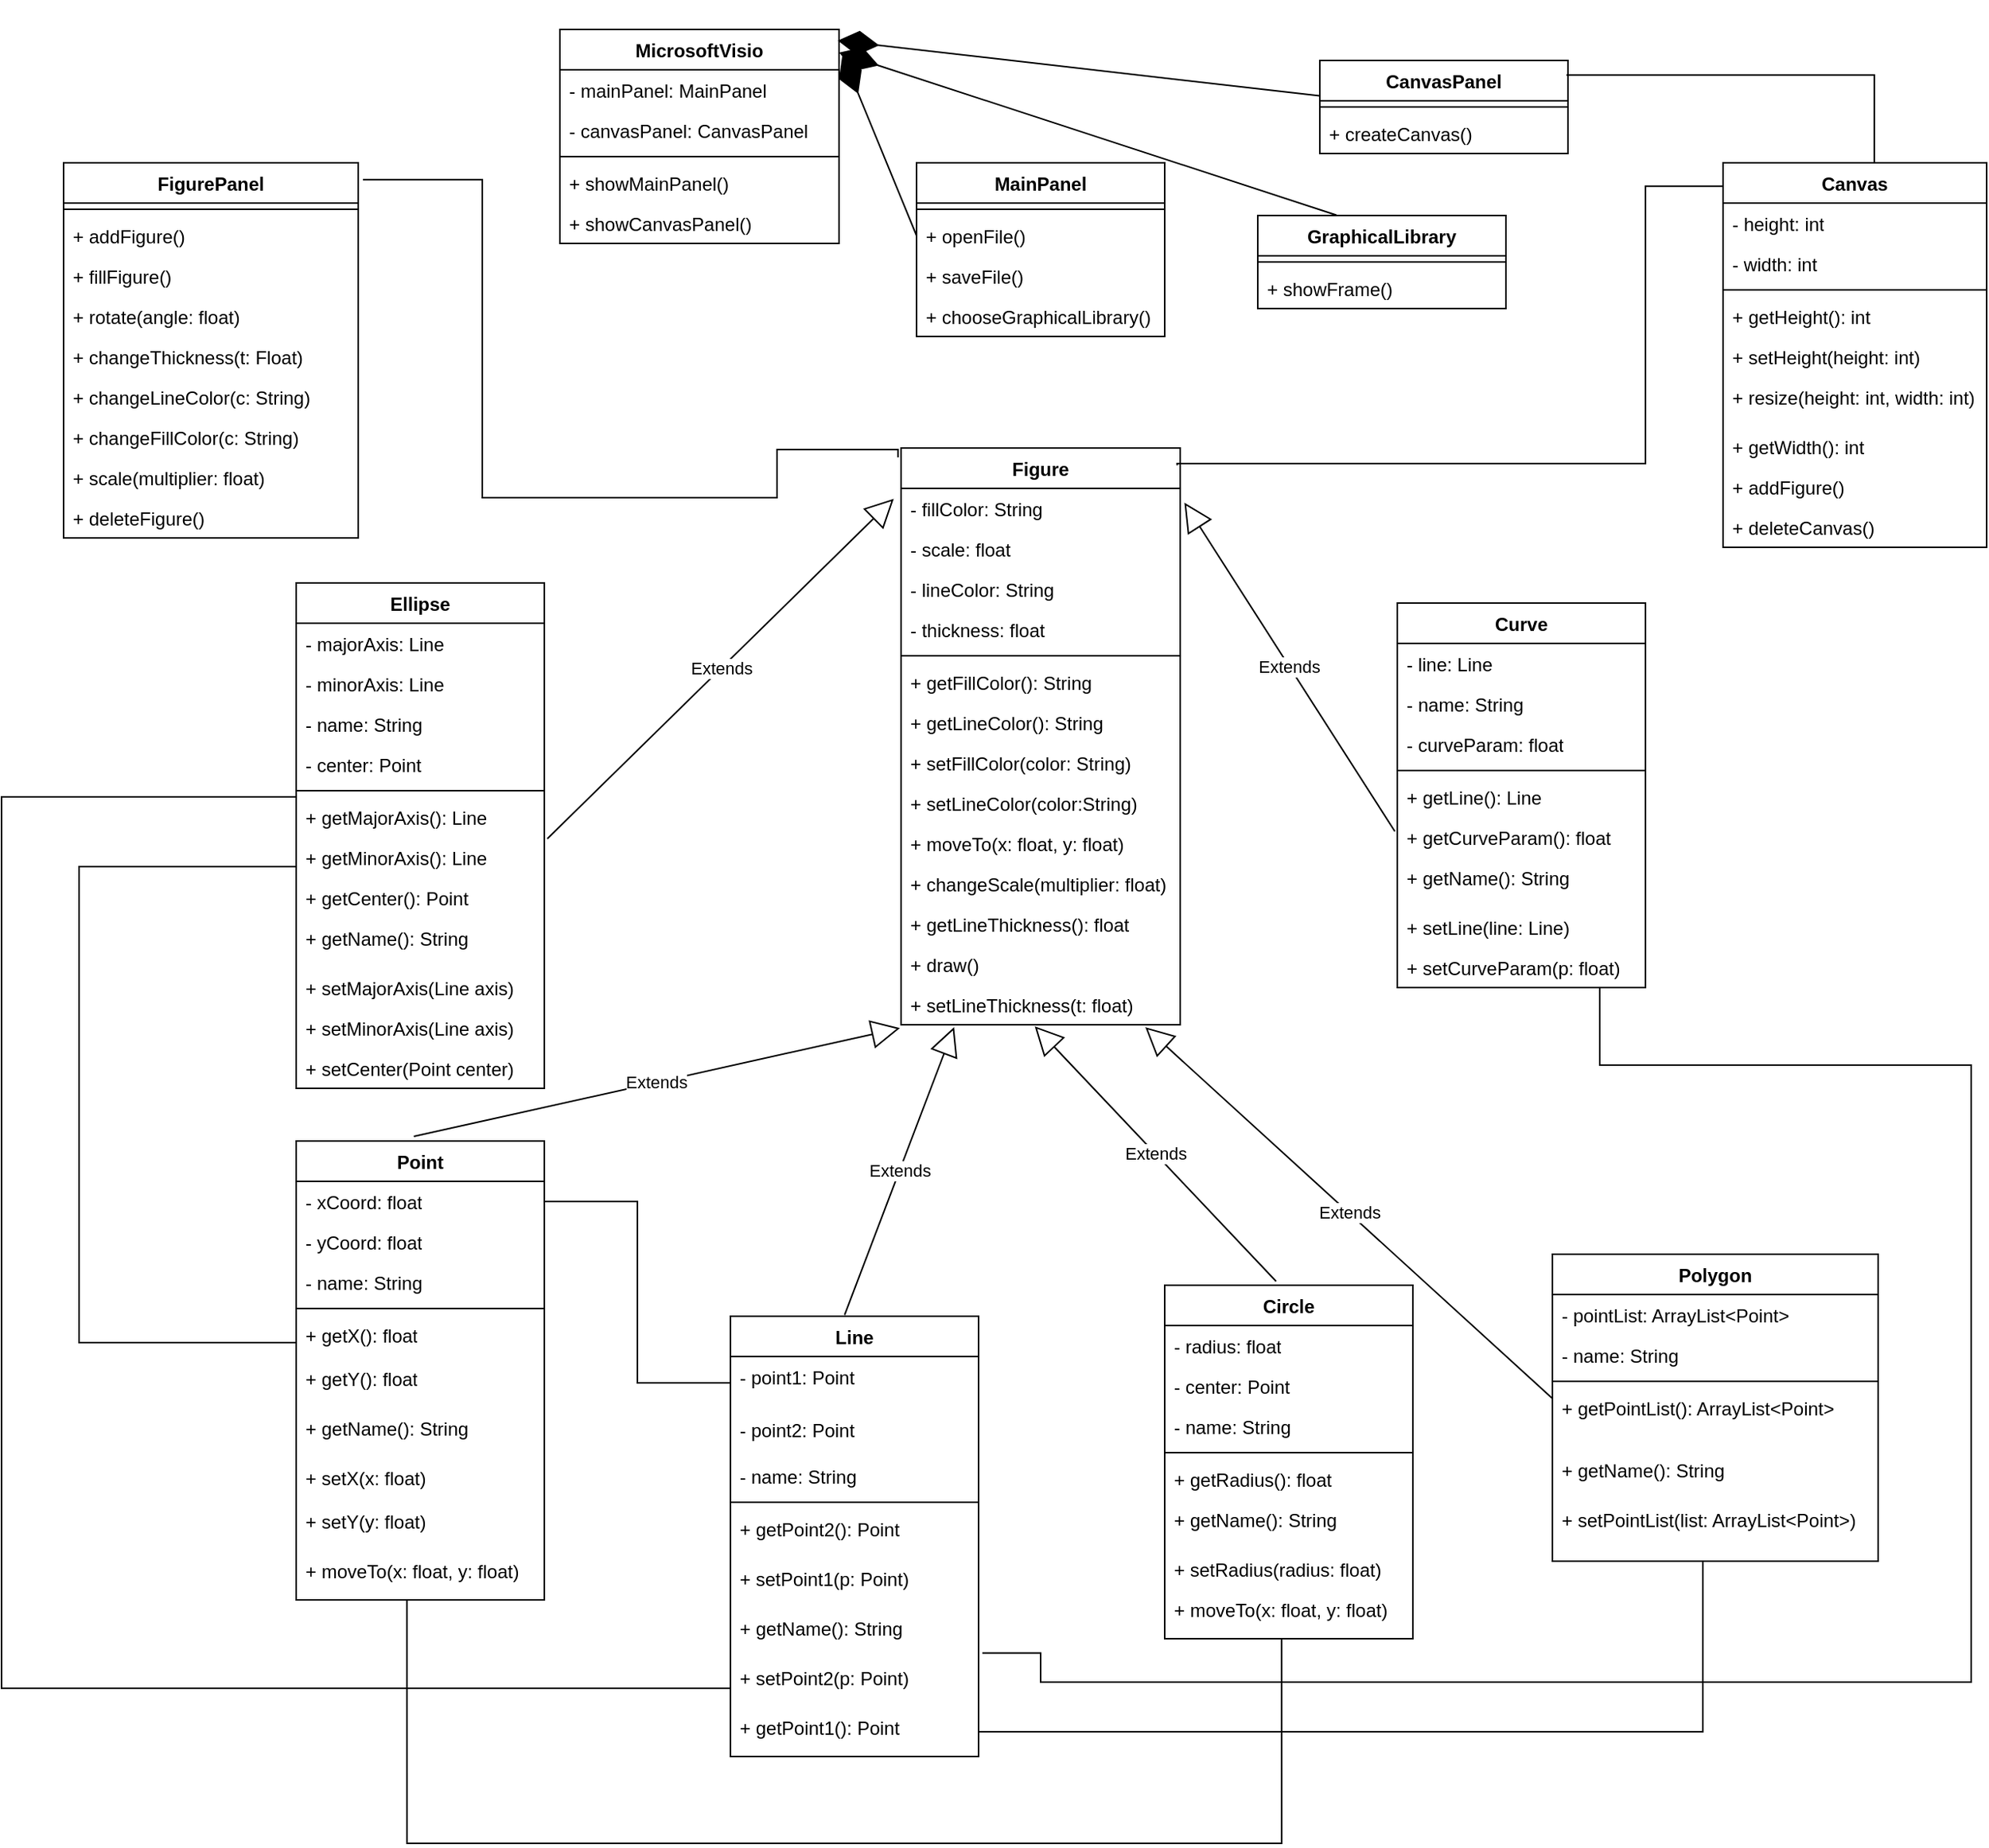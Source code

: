 <mxfile version="22.0.3" type="device" pages="2">
  <diagram name="Page-1" id="c4acf3e9-155e-7222-9cf6-157b1a14988f">
    <mxGraphModel dx="2924" dy="1150" grid="1" gridSize="10" guides="1" tooltips="1" connect="1" arrows="1" fold="1" page="1" pageScale="1" pageWidth="850" pageHeight="1100" background="none" math="0" shadow="0">
      <root>
        <mxCell id="0" />
        <mxCell id="1" parent="0" />
        <mxCell id="XdSqE0bAkCF3D4qWy9dw-14" value="Line" style="swimlane;fontStyle=1;align=center;verticalAlign=top;childLayout=stackLayout;horizontal=1;startSize=26;horizontalStack=0;resizeParent=1;resizeParentMax=0;resizeLast=0;collapsible=1;marginBottom=0;whiteSpace=wrap;html=1;" parent="1" vertex="1">
          <mxGeometry x="290" y="860" width="160" height="284" as="geometry" />
        </mxCell>
        <mxCell id="XdSqE0bAkCF3D4qWy9dw-15" value="- point1: Point" style="text;strokeColor=none;fillColor=none;align=left;verticalAlign=top;spacingLeft=4;spacingRight=4;overflow=hidden;rotatable=0;points=[[0,0.5],[1,0.5]];portConstraint=eastwest;whiteSpace=wrap;html=1;" parent="XdSqE0bAkCF3D4qWy9dw-14" vertex="1">
          <mxGeometry y="26" width="160" height="34" as="geometry" />
        </mxCell>
        <mxCell id="XdSqE0bAkCF3D4qWy9dw-18" value="- point2: Point" style="text;strokeColor=none;fillColor=none;align=left;verticalAlign=top;spacingLeft=4;spacingRight=4;overflow=hidden;rotatable=0;points=[[0,0.5],[1,0.5]];portConstraint=eastwest;whiteSpace=wrap;html=1;" parent="XdSqE0bAkCF3D4qWy9dw-14" vertex="1">
          <mxGeometry y="60" width="160" height="30" as="geometry" />
        </mxCell>
        <mxCell id="6En2u3ai_NsPN_CdwPlV-147" value="- name: String" style="text;strokeColor=none;fillColor=none;align=left;verticalAlign=top;spacingLeft=4;spacingRight=4;overflow=hidden;rotatable=0;points=[[0,0.5],[1,0.5]];portConstraint=eastwest;whiteSpace=wrap;html=1;" parent="XdSqE0bAkCF3D4qWy9dw-14" vertex="1">
          <mxGeometry y="90" width="160" height="26" as="geometry" />
        </mxCell>
        <mxCell id="XdSqE0bAkCF3D4qWy9dw-16" value="" style="line;strokeWidth=1;fillColor=none;align=left;verticalAlign=middle;spacingTop=-1;spacingLeft=3;spacingRight=3;rotatable=0;labelPosition=right;points=[];portConstraint=eastwest;strokeColor=inherit;" parent="XdSqE0bAkCF3D4qWy9dw-14" vertex="1">
          <mxGeometry y="116" width="160" height="8" as="geometry" />
        </mxCell>
        <mxCell id="XdSqE0bAkCF3D4qWy9dw-20" value="+ getPoint2(): Point" style="text;strokeColor=none;fillColor=none;align=left;verticalAlign=top;spacingLeft=4;spacingRight=4;overflow=hidden;rotatable=0;points=[[0,0.5],[1,0.5]];portConstraint=eastwest;whiteSpace=wrap;html=1;" parent="XdSqE0bAkCF3D4qWy9dw-14" vertex="1">
          <mxGeometry y="124" width="160" height="32" as="geometry" />
        </mxCell>
        <mxCell id="XdSqE0bAkCF3D4qWy9dw-21" value="+ setPoint1(p: Point)" style="text;strokeColor=none;fillColor=none;align=left;verticalAlign=top;spacingLeft=4;spacingRight=4;overflow=hidden;rotatable=0;points=[[0,0.5],[1,0.5]];portConstraint=eastwest;whiteSpace=wrap;html=1;" parent="XdSqE0bAkCF3D4qWy9dw-14" vertex="1">
          <mxGeometry y="156" width="160" height="32" as="geometry" />
        </mxCell>
        <mxCell id="6En2u3ai_NsPN_CdwPlV-152" value="+ getName(): String" style="text;html=1;strokeColor=none;fillColor=none;align=left;verticalAlign=top;spacingLeft=4;spacingRight=4;whiteSpace=wrap;overflow=hidden;rotatable=0;points=[[0,0.5],[1,0.5]];portConstraint=eastwest;" parent="XdSqE0bAkCF3D4qWy9dw-14" vertex="1">
          <mxGeometry y="188" width="160" height="32" as="geometry" />
        </mxCell>
        <mxCell id="6En2u3ai_NsPN_CdwPlV-52" value="+ setPoint2(p: Point)" style="text;strokeColor=none;fillColor=none;align=left;verticalAlign=top;spacingLeft=4;spacingRight=4;overflow=hidden;rotatable=0;points=[[0,0.5],[1,0.5]];portConstraint=eastwest;whiteSpace=wrap;html=1;" parent="XdSqE0bAkCF3D4qWy9dw-14" vertex="1">
          <mxGeometry y="220" width="160" height="32" as="geometry" />
        </mxCell>
        <mxCell id="XdSqE0bAkCF3D4qWy9dw-19" value="+ getPoint1(): Point" style="text;strokeColor=none;fillColor=none;align=left;verticalAlign=top;spacingLeft=4;spacingRight=4;overflow=hidden;rotatable=0;points=[[0,0.5],[1,0.5]];portConstraint=eastwest;whiteSpace=wrap;html=1;" parent="XdSqE0bAkCF3D4qWy9dw-14" vertex="1">
          <mxGeometry y="252" width="160" height="32" as="geometry" />
        </mxCell>
        <mxCell id="XdSqE0bAkCF3D4qWy9dw-26" value="Point" style="swimlane;fontStyle=1;align=center;verticalAlign=top;childLayout=stackLayout;horizontal=1;startSize=26;horizontalStack=0;resizeParent=1;resizeParentMax=0;resizeLast=0;collapsible=1;marginBottom=0;whiteSpace=wrap;html=1;" parent="1" vertex="1">
          <mxGeometry x="10" y="747" width="160" height="296" as="geometry" />
        </mxCell>
        <mxCell id="XdSqE0bAkCF3D4qWy9dw-27" value="- xCoord: float" style="text;strokeColor=none;fillColor=none;align=left;verticalAlign=top;spacingLeft=4;spacingRight=4;overflow=hidden;rotatable=0;points=[[0,0.5],[1,0.5]];portConstraint=eastwest;whiteSpace=wrap;html=1;" parent="XdSqE0bAkCF3D4qWy9dw-26" vertex="1">
          <mxGeometry y="26" width="160" height="26" as="geometry" />
        </mxCell>
        <mxCell id="XdSqE0bAkCF3D4qWy9dw-30" value="- yCoord: float" style="text;strokeColor=none;fillColor=none;align=left;verticalAlign=top;spacingLeft=4;spacingRight=4;overflow=hidden;rotatable=0;points=[[0,0.5],[1,0.5]];portConstraint=eastwest;whiteSpace=wrap;html=1;" parent="XdSqE0bAkCF3D4qWy9dw-26" vertex="1">
          <mxGeometry y="52" width="160" height="26" as="geometry" />
        </mxCell>
        <mxCell id="6En2u3ai_NsPN_CdwPlV-145" value="- name: String" style="text;strokeColor=none;fillColor=none;align=left;verticalAlign=top;spacingLeft=4;spacingRight=4;overflow=hidden;rotatable=0;points=[[0,0.5],[1,0.5]];portConstraint=eastwest;whiteSpace=wrap;html=1;" parent="XdSqE0bAkCF3D4qWy9dw-26" vertex="1">
          <mxGeometry y="78" width="160" height="26" as="geometry" />
        </mxCell>
        <mxCell id="XdSqE0bAkCF3D4qWy9dw-28" value="" style="line;strokeWidth=1;fillColor=none;align=left;verticalAlign=middle;spacingTop=-1;spacingLeft=3;spacingRight=3;rotatable=0;labelPosition=right;points=[];portConstraint=eastwest;strokeColor=inherit;" parent="XdSqE0bAkCF3D4qWy9dw-26" vertex="1">
          <mxGeometry y="104" width="160" height="8" as="geometry" />
        </mxCell>
        <mxCell id="XdSqE0bAkCF3D4qWy9dw-11" value="+ getX(): float" style="text;html=1;strokeColor=none;fillColor=none;align=left;verticalAlign=top;spacingLeft=4;spacingRight=4;whiteSpace=wrap;overflow=hidden;rotatable=0;points=[[0,0.5],[1,0.5]];portConstraint=eastwest;" parent="XdSqE0bAkCF3D4qWy9dw-26" vertex="1">
          <mxGeometry y="112" width="160" height="28" as="geometry" />
        </mxCell>
        <mxCell id="XdSqE0bAkCF3D4qWy9dw-12" value="+ getY(): float" style="text;html=1;strokeColor=none;fillColor=none;align=left;verticalAlign=top;spacingLeft=4;spacingRight=4;whiteSpace=wrap;overflow=hidden;rotatable=0;points=[[0,0.5],[1,0.5]];portConstraint=eastwest;" parent="XdSqE0bAkCF3D4qWy9dw-26" vertex="1">
          <mxGeometry y="140" width="160" height="32" as="geometry" />
        </mxCell>
        <mxCell id="6En2u3ai_NsPN_CdwPlV-150" value="+ getName(): String" style="text;html=1;strokeColor=none;fillColor=none;align=left;verticalAlign=top;spacingLeft=4;spacingRight=4;whiteSpace=wrap;overflow=hidden;rotatable=0;points=[[0,0.5],[1,0.5]];portConstraint=eastwest;" parent="XdSqE0bAkCF3D4qWy9dw-26" vertex="1">
          <mxGeometry y="172" width="160" height="32" as="geometry" />
        </mxCell>
        <mxCell id="XdSqE0bAkCF3D4qWy9dw-31" value="+ setX(x: float)" style="text;html=1;strokeColor=none;fillColor=none;align=left;verticalAlign=top;spacingLeft=4;spacingRight=4;whiteSpace=wrap;overflow=hidden;rotatable=0;points=[[0,0.5],[1,0.5]];portConstraint=eastwest;" parent="XdSqE0bAkCF3D4qWy9dw-26" vertex="1">
          <mxGeometry y="204" width="160" height="28" as="geometry" />
        </mxCell>
        <mxCell id="XdSqE0bAkCF3D4qWy9dw-32" value="+ setY(y: float)" style="text;html=1;strokeColor=none;fillColor=none;align=left;verticalAlign=top;spacingLeft=4;spacingRight=4;whiteSpace=wrap;overflow=hidden;rotatable=0;points=[[0,0.5],[1,0.5]];portConstraint=eastwest;" parent="XdSqE0bAkCF3D4qWy9dw-26" vertex="1">
          <mxGeometry y="232" width="160" height="32" as="geometry" />
        </mxCell>
        <mxCell id="6En2u3ai_NsPN_CdwPlV-62" value="+ moveTo(x: float, y: float)" style="text;html=1;strokeColor=none;fillColor=none;align=left;verticalAlign=top;spacingLeft=4;spacingRight=4;whiteSpace=wrap;overflow=hidden;rotatable=0;points=[[0,0.5],[1,0.5]];portConstraint=eastwest;" parent="XdSqE0bAkCF3D4qWy9dw-26" vertex="1">
          <mxGeometry y="264" width="160" height="32" as="geometry" />
        </mxCell>
        <mxCell id="XdSqE0bAkCF3D4qWy9dw-35" value="Figure" style="swimlane;fontStyle=1;align=center;verticalAlign=top;childLayout=stackLayout;horizontal=1;startSize=26;horizontalStack=0;resizeParent=1;resizeParentMax=0;resizeLast=0;collapsible=1;marginBottom=0;whiteSpace=wrap;html=1;" parent="1" vertex="1">
          <mxGeometry x="400" y="300" width="180" height="372" as="geometry" />
        </mxCell>
        <mxCell id="XdSqE0bAkCF3D4qWy9dw-36" value="- fillColor: String" style="text;strokeColor=none;fillColor=none;align=left;verticalAlign=top;spacingLeft=4;spacingRight=4;overflow=hidden;rotatable=0;points=[[0,0.5],[1,0.5]];portConstraint=eastwest;whiteSpace=wrap;html=1;" parent="XdSqE0bAkCF3D4qWy9dw-35" vertex="1">
          <mxGeometry y="26" width="180" height="26" as="geometry" />
        </mxCell>
        <mxCell id="6En2u3ai_NsPN_CdwPlV-164" value="- scale: float" style="text;strokeColor=none;fillColor=none;align=left;verticalAlign=top;spacingLeft=4;spacingRight=4;overflow=hidden;rotatable=0;points=[[0,0.5],[1,0.5]];portConstraint=eastwest;whiteSpace=wrap;html=1;" parent="XdSqE0bAkCF3D4qWy9dw-35" vertex="1">
          <mxGeometry y="52" width="180" height="26" as="geometry" />
        </mxCell>
        <mxCell id="6En2u3ai_NsPN_CdwPlV-69" value="- lineColor: String" style="text;strokeColor=none;fillColor=none;align=left;verticalAlign=top;spacingLeft=4;spacingRight=4;overflow=hidden;rotatable=0;points=[[0,0.5],[1,0.5]];portConstraint=eastwest;whiteSpace=wrap;html=1;" parent="XdSqE0bAkCF3D4qWy9dw-35" vertex="1">
          <mxGeometry y="78" width="180" height="26" as="geometry" />
        </mxCell>
        <mxCell id="6En2u3ai_NsPN_CdwPlV-67" value="- thickness: float" style="text;strokeColor=none;fillColor=none;align=left;verticalAlign=top;spacingLeft=4;spacingRight=4;overflow=hidden;rotatable=0;points=[[0,0.5],[1,0.5]];portConstraint=eastwest;whiteSpace=wrap;html=1;" parent="XdSqE0bAkCF3D4qWy9dw-35" vertex="1">
          <mxGeometry y="104" width="180" height="26" as="geometry" />
        </mxCell>
        <mxCell id="XdSqE0bAkCF3D4qWy9dw-37" value="" style="line;strokeWidth=1;fillColor=none;align=left;verticalAlign=middle;spacingTop=-1;spacingLeft=3;spacingRight=3;rotatable=0;labelPosition=right;points=[];portConstraint=eastwest;strokeColor=inherit;" parent="XdSqE0bAkCF3D4qWy9dw-35" vertex="1">
          <mxGeometry y="130" width="180" height="8" as="geometry" />
        </mxCell>
        <mxCell id="6En2u3ai_NsPN_CdwPlV-55" value="+ getFillColor(): String" style="text;strokeColor=none;fillColor=none;align=left;verticalAlign=top;spacingLeft=4;spacingRight=4;overflow=hidden;rotatable=0;points=[[0,0.5],[1,0.5]];portConstraint=eastwest;whiteSpace=wrap;html=1;" parent="XdSqE0bAkCF3D4qWy9dw-35" vertex="1">
          <mxGeometry y="138" width="180" height="26" as="geometry" />
        </mxCell>
        <mxCell id="6En2u3ai_NsPN_CdwPlV-70" value="+ getLineColor(): String" style="text;strokeColor=none;fillColor=none;align=left;verticalAlign=top;spacingLeft=4;spacingRight=4;overflow=hidden;rotatable=0;points=[[0,0.5],[1,0.5]];portConstraint=eastwest;whiteSpace=wrap;html=1;" parent="XdSqE0bAkCF3D4qWy9dw-35" vertex="1">
          <mxGeometry y="164" width="180" height="26" as="geometry" />
        </mxCell>
        <mxCell id="6En2u3ai_NsPN_CdwPlV-56" value="+ setFillColor(color: String)" style="text;strokeColor=none;fillColor=none;align=left;verticalAlign=top;spacingLeft=4;spacingRight=4;overflow=hidden;rotatable=0;points=[[0,0.5],[1,0.5]];portConstraint=eastwest;whiteSpace=wrap;html=1;" parent="XdSqE0bAkCF3D4qWy9dw-35" vertex="1">
          <mxGeometry y="190" width="180" height="26" as="geometry" />
        </mxCell>
        <mxCell id="6En2u3ai_NsPN_CdwPlV-71" value="+ setLineColor(color:String)" style="text;strokeColor=none;fillColor=none;align=left;verticalAlign=top;spacingLeft=4;spacingRight=4;overflow=hidden;rotatable=0;points=[[0,0.5],[1,0.5]];portConstraint=eastwest;whiteSpace=wrap;html=1;" parent="XdSqE0bAkCF3D4qWy9dw-35" vertex="1">
          <mxGeometry y="216" width="180" height="26" as="geometry" />
        </mxCell>
        <mxCell id="6En2u3ai_NsPN_CdwPlV-51" value="+ moveTo(x: float, y: float)" style="text;strokeColor=none;fillColor=none;align=left;verticalAlign=top;spacingLeft=4;spacingRight=4;overflow=hidden;rotatable=0;points=[[0,0.5],[1,0.5]];portConstraint=eastwest;whiteSpace=wrap;html=1;" parent="XdSqE0bAkCF3D4qWy9dw-35" vertex="1">
          <mxGeometry y="242" width="180" height="26" as="geometry" />
        </mxCell>
        <mxCell id="6En2u3ai_NsPN_CdwPlV-165" value="+ changeScale(multiplier: float)" style="text;strokeColor=none;fillColor=none;align=left;verticalAlign=top;spacingLeft=4;spacingRight=4;overflow=hidden;rotatable=0;points=[[0,0.5],[1,0.5]];portConstraint=eastwest;whiteSpace=wrap;html=1;" parent="XdSqE0bAkCF3D4qWy9dw-35" vertex="1">
          <mxGeometry y="268" width="180" height="26" as="geometry" />
        </mxCell>
        <mxCell id="6En2u3ai_NsPN_CdwPlV-68" value="+ getLineThickness(): float" style="text;strokeColor=none;fillColor=none;align=left;verticalAlign=top;spacingLeft=4;spacingRight=4;overflow=hidden;rotatable=0;points=[[0,0.5],[1,0.5]];portConstraint=eastwest;whiteSpace=wrap;html=1;" parent="XdSqE0bAkCF3D4qWy9dw-35" vertex="1">
          <mxGeometry y="294" width="180" height="26" as="geometry" />
        </mxCell>
        <mxCell id="WKr3owd1siFMaXl6DcI6-1" value="+ draw()" style="text;strokeColor=none;fillColor=none;align=left;verticalAlign=top;spacingLeft=4;spacingRight=4;overflow=hidden;rotatable=0;points=[[0,0.5],[1,0.5]];portConstraint=eastwest;whiteSpace=wrap;html=1;" vertex="1" parent="XdSqE0bAkCF3D4qWy9dw-35">
          <mxGeometry y="320" width="180" height="26" as="geometry" />
        </mxCell>
        <mxCell id="6En2u3ai_NsPN_CdwPlV-66" value="+ setLineThickness(t: float)" style="text;strokeColor=none;fillColor=none;align=left;verticalAlign=top;spacingLeft=4;spacingRight=4;overflow=hidden;rotatable=0;points=[[0,0.5],[1,0.5]];portConstraint=eastwest;whiteSpace=wrap;html=1;" parent="XdSqE0bAkCF3D4qWy9dw-35" vertex="1">
          <mxGeometry y="346" width="180" height="26" as="geometry" />
        </mxCell>
        <mxCell id="6En2u3ai_NsPN_CdwPlV-6" value="Extends" style="endArrow=block;endSize=16;endFill=0;html=1;rounded=0;exitX=0.46;exitY=-0.003;exitDx=0;exitDy=0;exitPerimeter=0;entryX=0.19;entryY=1.06;entryDx=0;entryDy=0;entryPerimeter=0;" parent="1" source="XdSqE0bAkCF3D4qWy9dw-14" target="6En2u3ai_NsPN_CdwPlV-66" edge="1">
          <mxGeometry width="160" relative="1" as="geometry">
            <mxPoint x="316.72" y="727.966" as="sourcePoint" />
            <mxPoint x="442.12" y="673.274" as="targetPoint" />
          </mxGeometry>
        </mxCell>
        <mxCell id="6En2u3ai_NsPN_CdwPlV-9" value="Extends" style="endArrow=block;endSize=16;endFill=0;html=1;rounded=0;entryX=-0.004;entryY=1.082;entryDx=0;entryDy=0;entryPerimeter=0;exitX=0.474;exitY=-0.01;exitDx=0;exitDy=0;exitPerimeter=0;" parent="1" source="XdSqE0bAkCF3D4qWy9dw-26" target="6En2u3ai_NsPN_CdwPlV-66" edge="1">
          <mxGeometry width="160" relative="1" as="geometry">
            <mxPoint x="110" y="570" as="sourcePoint" />
            <mxPoint x="399.82" y="698.702" as="targetPoint" />
          </mxGeometry>
        </mxCell>
        <mxCell id="6En2u3ai_NsPN_CdwPlV-11" value="Circle" style="swimlane;fontStyle=1;align=center;verticalAlign=top;childLayout=stackLayout;horizontal=1;startSize=26;horizontalStack=0;resizeParent=1;resizeParentMax=0;resizeLast=0;collapsible=1;marginBottom=0;whiteSpace=wrap;html=1;" parent="1" vertex="1">
          <mxGeometry x="570" y="840" width="160" height="228" as="geometry" />
        </mxCell>
        <mxCell id="6En2u3ai_NsPN_CdwPlV-12" value="- radius: float&lt;br&gt;" style="text;strokeColor=none;fillColor=none;align=left;verticalAlign=top;spacingLeft=4;spacingRight=4;overflow=hidden;rotatable=0;points=[[0,0.5],[1,0.5]];portConstraint=eastwest;whiteSpace=wrap;html=1;" parent="6En2u3ai_NsPN_CdwPlV-11" vertex="1">
          <mxGeometry y="26" width="160" height="26" as="geometry" />
        </mxCell>
        <mxCell id="6En2u3ai_NsPN_CdwPlV-29" value="- center: Point" style="text;strokeColor=none;fillColor=none;align=left;verticalAlign=top;spacingLeft=4;spacingRight=4;overflow=hidden;rotatable=0;points=[[0,0.5],[1,0.5]];portConstraint=eastwest;whiteSpace=wrap;html=1;" parent="6En2u3ai_NsPN_CdwPlV-11" vertex="1">
          <mxGeometry y="52" width="160" height="26" as="geometry" />
        </mxCell>
        <mxCell id="6En2u3ai_NsPN_CdwPlV-148" value="- name: String" style="text;strokeColor=none;fillColor=none;align=left;verticalAlign=top;spacingLeft=4;spacingRight=4;overflow=hidden;rotatable=0;points=[[0,0.5],[1,0.5]];portConstraint=eastwest;whiteSpace=wrap;html=1;" parent="6En2u3ai_NsPN_CdwPlV-11" vertex="1">
          <mxGeometry y="78" width="160" height="26" as="geometry" />
        </mxCell>
        <mxCell id="6En2u3ai_NsPN_CdwPlV-13" value="" style="line;strokeWidth=1;fillColor=none;align=left;verticalAlign=middle;spacingTop=-1;spacingLeft=3;spacingRight=3;rotatable=0;labelPosition=right;points=[];portConstraint=eastwest;strokeColor=inherit;" parent="6En2u3ai_NsPN_CdwPlV-11" vertex="1">
          <mxGeometry y="104" width="160" height="8" as="geometry" />
        </mxCell>
        <mxCell id="6En2u3ai_NsPN_CdwPlV-15" value="+ getRadius(): float" style="text;strokeColor=none;fillColor=none;align=left;verticalAlign=top;spacingLeft=4;spacingRight=4;overflow=hidden;rotatable=0;points=[[0,0.5],[1,0.5]];portConstraint=eastwest;whiteSpace=wrap;html=1;" parent="6En2u3ai_NsPN_CdwPlV-11" vertex="1">
          <mxGeometry y="112" width="160" height="26" as="geometry" />
        </mxCell>
        <mxCell id="6En2u3ai_NsPN_CdwPlV-153" value="+ getName(): String" style="text;html=1;strokeColor=none;fillColor=none;align=left;verticalAlign=top;spacingLeft=4;spacingRight=4;whiteSpace=wrap;overflow=hidden;rotatable=0;points=[[0,0.5],[1,0.5]];portConstraint=eastwest;" parent="6En2u3ai_NsPN_CdwPlV-11" vertex="1">
          <mxGeometry y="138" width="160" height="32" as="geometry" />
        </mxCell>
        <mxCell id="6En2u3ai_NsPN_CdwPlV-14" value="+ setRadius(radius: float)" style="text;strokeColor=none;fillColor=none;align=left;verticalAlign=top;spacingLeft=4;spacingRight=4;overflow=hidden;rotatable=0;points=[[0,0.5],[1,0.5]];portConstraint=eastwest;whiteSpace=wrap;html=1;" parent="6En2u3ai_NsPN_CdwPlV-11" vertex="1">
          <mxGeometry y="170" width="160" height="26" as="geometry" />
        </mxCell>
        <mxCell id="6En2u3ai_NsPN_CdwPlV-64" value="+ moveTo(x: float, y: float)" style="text;html=1;strokeColor=none;fillColor=none;align=left;verticalAlign=top;spacingLeft=4;spacingRight=4;whiteSpace=wrap;overflow=hidden;rotatable=0;points=[[0,0.5],[1,0.5]];portConstraint=eastwest;" parent="6En2u3ai_NsPN_CdwPlV-11" vertex="1">
          <mxGeometry y="196" width="160" height="32" as="geometry" />
        </mxCell>
        <mxCell id="6En2u3ai_NsPN_CdwPlV-19" value="Polygon" style="swimlane;fontStyle=1;align=center;verticalAlign=top;childLayout=stackLayout;horizontal=1;startSize=26;horizontalStack=0;resizeParent=1;resizeParentMax=0;resizeLast=0;collapsible=1;marginBottom=0;whiteSpace=wrap;html=1;" parent="1" vertex="1">
          <mxGeometry x="820" y="820" width="210" height="198" as="geometry" />
        </mxCell>
        <mxCell id="6En2u3ai_NsPN_CdwPlV-20" value="- pointList: ArrayList&amp;lt;Point&amp;gt;" style="text;strokeColor=none;fillColor=none;align=left;verticalAlign=top;spacingLeft=4;spacingRight=4;overflow=hidden;rotatable=0;points=[[0,0.5],[1,0.5]];portConstraint=eastwest;whiteSpace=wrap;html=1;" parent="6En2u3ai_NsPN_CdwPlV-19" vertex="1">
          <mxGeometry y="26" width="210" height="26" as="geometry" />
        </mxCell>
        <mxCell id="6En2u3ai_NsPN_CdwPlV-149" value="- name: String" style="text;strokeColor=none;fillColor=none;align=left;verticalAlign=top;spacingLeft=4;spacingRight=4;overflow=hidden;rotatable=0;points=[[0,0.5],[1,0.5]];portConstraint=eastwest;whiteSpace=wrap;html=1;" parent="6En2u3ai_NsPN_CdwPlV-19" vertex="1">
          <mxGeometry y="52" width="210" height="26" as="geometry" />
        </mxCell>
        <mxCell id="6En2u3ai_NsPN_CdwPlV-21" value="" style="line;strokeWidth=1;fillColor=none;align=left;verticalAlign=middle;spacingTop=-1;spacingLeft=3;spacingRight=3;rotatable=0;labelPosition=right;points=[];portConstraint=eastwest;strokeColor=inherit;" parent="6En2u3ai_NsPN_CdwPlV-19" vertex="1">
          <mxGeometry y="78" width="210" height="8" as="geometry" />
        </mxCell>
        <mxCell id="6En2u3ai_NsPN_CdwPlV-22" value="+ getPointList(): ArrayList&amp;lt;Point&amp;gt;" style="text;strokeColor=none;fillColor=none;align=left;verticalAlign=top;spacingLeft=4;spacingRight=4;overflow=hidden;rotatable=0;points=[[0,0.5],[1,0.5]];portConstraint=eastwest;whiteSpace=wrap;html=1;" parent="6En2u3ai_NsPN_CdwPlV-19" vertex="1">
          <mxGeometry y="86" width="210" height="40" as="geometry" />
        </mxCell>
        <mxCell id="6En2u3ai_NsPN_CdwPlV-154" value="+ getName(): String" style="text;html=1;strokeColor=none;fillColor=none;align=left;verticalAlign=top;spacingLeft=4;spacingRight=4;whiteSpace=wrap;overflow=hidden;rotatable=0;points=[[0,0.5],[1,0.5]];portConstraint=eastwest;" parent="6En2u3ai_NsPN_CdwPlV-19" vertex="1">
          <mxGeometry y="126" width="210" height="32" as="geometry" />
        </mxCell>
        <mxCell id="6En2u3ai_NsPN_CdwPlV-23" value="+ setPointList(list: ArrayList&amp;lt;Point&amp;gt;)" style="text;strokeColor=none;fillColor=none;align=left;verticalAlign=top;spacingLeft=4;spacingRight=4;overflow=hidden;rotatable=0;points=[[0,0.5],[1,0.5]];portConstraint=eastwest;whiteSpace=wrap;html=1;" parent="6En2u3ai_NsPN_CdwPlV-19" vertex="1">
          <mxGeometry y="158" width="210" height="40" as="geometry" />
        </mxCell>
        <mxCell id="6En2u3ai_NsPN_CdwPlV-24" value="Extends" style="endArrow=block;endSize=16;endFill=0;html=1;rounded=0;exitX=0.001;exitY=0.181;exitDx=0;exitDy=0;exitPerimeter=0;entryX=0.875;entryY=1.06;entryDx=0;entryDy=0;entryPerimeter=0;" parent="1" source="6En2u3ai_NsPN_CdwPlV-22" target="6En2u3ai_NsPN_CdwPlV-66" edge="1">
          <mxGeometry width="160" relative="1" as="geometry">
            <mxPoint x="720" y="730" as="sourcePoint" />
            <mxPoint x="574.06" y="673.274" as="targetPoint" />
          </mxGeometry>
        </mxCell>
        <mxCell id="6En2u3ai_NsPN_CdwPlV-25" value="Ellipse" style="swimlane;fontStyle=1;align=center;verticalAlign=top;childLayout=stackLayout;horizontal=1;startSize=26;horizontalStack=0;resizeParent=1;resizeParentMax=0;resizeLast=0;collapsible=1;marginBottom=0;whiteSpace=wrap;html=1;" parent="1" vertex="1">
          <mxGeometry x="10" y="387" width="160" height="326" as="geometry" />
        </mxCell>
        <mxCell id="6En2u3ai_NsPN_CdwPlV-26" value="- majorAxis: Line" style="text;strokeColor=none;fillColor=none;align=left;verticalAlign=top;spacingLeft=4;spacingRight=4;overflow=hidden;rotatable=0;points=[[0,0.5],[1,0.5]];portConstraint=eastwest;whiteSpace=wrap;html=1;" parent="6En2u3ai_NsPN_CdwPlV-25" vertex="1">
          <mxGeometry y="26" width="160" height="26" as="geometry" />
        </mxCell>
        <mxCell id="6En2u3ai_NsPN_CdwPlV-31" value="- minorAxis: Line" style="text;strokeColor=none;fillColor=none;align=left;verticalAlign=top;spacingLeft=4;spacingRight=4;overflow=hidden;rotatable=0;points=[[0,0.5],[1,0.5]];portConstraint=eastwest;whiteSpace=wrap;html=1;" parent="6En2u3ai_NsPN_CdwPlV-25" vertex="1">
          <mxGeometry y="52" width="160" height="26" as="geometry" />
        </mxCell>
        <mxCell id="6En2u3ai_NsPN_CdwPlV-144" value="- name: String" style="text;strokeColor=none;fillColor=none;align=left;verticalAlign=top;spacingLeft=4;spacingRight=4;overflow=hidden;rotatable=0;points=[[0,0.5],[1,0.5]];portConstraint=eastwest;whiteSpace=wrap;html=1;" parent="6En2u3ai_NsPN_CdwPlV-25" vertex="1">
          <mxGeometry y="78" width="160" height="26" as="geometry" />
        </mxCell>
        <mxCell id="6En2u3ai_NsPN_CdwPlV-30" value="- center: Point" style="text;strokeColor=none;fillColor=none;align=left;verticalAlign=top;spacingLeft=4;spacingRight=4;overflow=hidden;rotatable=0;points=[[0,0.5],[1,0.5]];portConstraint=eastwest;whiteSpace=wrap;html=1;" parent="6En2u3ai_NsPN_CdwPlV-25" vertex="1">
          <mxGeometry y="104" width="160" height="26" as="geometry" />
        </mxCell>
        <mxCell id="6En2u3ai_NsPN_CdwPlV-27" value="" style="line;strokeWidth=1;fillColor=none;align=left;verticalAlign=middle;spacingTop=-1;spacingLeft=3;spacingRight=3;rotatable=0;labelPosition=right;points=[];portConstraint=eastwest;strokeColor=inherit;" parent="6En2u3ai_NsPN_CdwPlV-25" vertex="1">
          <mxGeometry y="130" width="160" height="8" as="geometry" />
        </mxCell>
        <mxCell id="6En2u3ai_NsPN_CdwPlV-28" value="+ getMajorAxis(): Line" style="text;strokeColor=none;fillColor=none;align=left;verticalAlign=top;spacingLeft=4;spacingRight=4;overflow=hidden;rotatable=0;points=[[0,0.5],[1,0.5]];portConstraint=eastwest;whiteSpace=wrap;html=1;" parent="6En2u3ai_NsPN_CdwPlV-25" vertex="1">
          <mxGeometry y="138" width="160" height="26" as="geometry" />
        </mxCell>
        <mxCell id="6En2u3ai_NsPN_CdwPlV-32" value="+ getMinorAxis(): Line" style="text;strokeColor=none;fillColor=none;align=left;verticalAlign=top;spacingLeft=4;spacingRight=4;overflow=hidden;rotatable=0;points=[[0,0.5],[1,0.5]];portConstraint=eastwest;whiteSpace=wrap;html=1;" parent="6En2u3ai_NsPN_CdwPlV-25" vertex="1">
          <mxGeometry y="164" width="160" height="26" as="geometry" />
        </mxCell>
        <mxCell id="6En2u3ai_NsPN_CdwPlV-35" value="+ getCenter(): Point" style="text;strokeColor=none;fillColor=none;align=left;verticalAlign=top;spacingLeft=4;spacingRight=4;overflow=hidden;rotatable=0;points=[[0,0.5],[1,0.5]];portConstraint=eastwest;whiteSpace=wrap;html=1;" parent="6En2u3ai_NsPN_CdwPlV-25" vertex="1">
          <mxGeometry y="190" width="160" height="26" as="geometry" />
        </mxCell>
        <mxCell id="6En2u3ai_NsPN_CdwPlV-151" value="+ getName(): String" style="text;html=1;strokeColor=none;fillColor=none;align=left;verticalAlign=top;spacingLeft=4;spacingRight=4;whiteSpace=wrap;overflow=hidden;rotatable=0;points=[[0,0.5],[1,0.5]];portConstraint=eastwest;" parent="6En2u3ai_NsPN_CdwPlV-25" vertex="1">
          <mxGeometry y="216" width="160" height="32" as="geometry" />
        </mxCell>
        <mxCell id="6En2u3ai_NsPN_CdwPlV-33" value="+ setMajorAxis(Line axis)" style="text;strokeColor=none;fillColor=none;align=left;verticalAlign=top;spacingLeft=4;spacingRight=4;overflow=hidden;rotatable=0;points=[[0,0.5],[1,0.5]];portConstraint=eastwest;whiteSpace=wrap;html=1;" parent="6En2u3ai_NsPN_CdwPlV-25" vertex="1">
          <mxGeometry y="248" width="160" height="26" as="geometry" />
        </mxCell>
        <mxCell id="6En2u3ai_NsPN_CdwPlV-34" value="+ setMinorAxis(Line axis)&amp;nbsp;" style="text;strokeColor=none;fillColor=none;align=left;verticalAlign=top;spacingLeft=4;spacingRight=4;overflow=hidden;rotatable=0;points=[[0,0.5],[1,0.5]];portConstraint=eastwest;whiteSpace=wrap;html=1;" parent="6En2u3ai_NsPN_CdwPlV-25" vertex="1">
          <mxGeometry y="274" width="160" height="26" as="geometry" />
        </mxCell>
        <mxCell id="6En2u3ai_NsPN_CdwPlV-36" value="+ setCenter(Point center)" style="text;strokeColor=none;fillColor=none;align=left;verticalAlign=top;spacingLeft=4;spacingRight=4;overflow=hidden;rotatable=0;points=[[0,0.5],[1,0.5]];portConstraint=eastwest;whiteSpace=wrap;html=1;" parent="6En2u3ai_NsPN_CdwPlV-25" vertex="1">
          <mxGeometry y="300" width="160" height="26" as="geometry" />
        </mxCell>
        <mxCell id="6En2u3ai_NsPN_CdwPlV-37" value="Extends" style="endArrow=block;endSize=16;endFill=0;html=1;rounded=0;entryX=-0.026;entryY=0.258;entryDx=0;entryDy=0;entryPerimeter=0;exitX=1.012;exitY=0.038;exitDx=0;exitDy=0;exitPerimeter=0;" parent="1" source="6En2u3ai_NsPN_CdwPlV-32" target="XdSqE0bAkCF3D4qWy9dw-36" edge="1">
          <mxGeometry width="160" relative="1" as="geometry">
            <mxPoint x="170" y="511" as="sourcePoint" />
            <mxPoint x="668" y="70" as="targetPoint" />
          </mxGeometry>
        </mxCell>
        <mxCell id="6En2u3ai_NsPN_CdwPlV-38" value="Curve" style="swimlane;fontStyle=1;align=center;verticalAlign=top;childLayout=stackLayout;horizontal=1;startSize=26;horizontalStack=0;resizeParent=1;resizeParentMax=0;resizeLast=0;collapsible=1;marginBottom=0;whiteSpace=wrap;html=1;" parent="1" vertex="1">
          <mxGeometry x="720" y="400" width="160" height="248" as="geometry" />
        </mxCell>
        <mxCell id="6En2u3ai_NsPN_CdwPlV-39" value="- line: Line" style="text;strokeColor=none;fillColor=none;align=left;verticalAlign=top;spacingLeft=4;spacingRight=4;overflow=hidden;rotatable=0;points=[[0,0.5],[1,0.5]];portConstraint=eastwest;whiteSpace=wrap;html=1;" parent="6En2u3ai_NsPN_CdwPlV-38" vertex="1">
          <mxGeometry y="26" width="160" height="26" as="geometry" />
        </mxCell>
        <mxCell id="6En2u3ai_NsPN_CdwPlV-156" value="- name: String" style="text;strokeColor=none;fillColor=none;align=left;verticalAlign=top;spacingLeft=4;spacingRight=4;overflow=hidden;rotatable=0;points=[[0,0.5],[1,0.5]];portConstraint=eastwest;whiteSpace=wrap;html=1;" parent="6En2u3ai_NsPN_CdwPlV-38" vertex="1">
          <mxGeometry y="52" width="160" height="26" as="geometry" />
        </mxCell>
        <mxCell id="6En2u3ai_NsPN_CdwPlV-42" value="- curveParam: float" style="text;strokeColor=none;fillColor=none;align=left;verticalAlign=top;spacingLeft=4;spacingRight=4;overflow=hidden;rotatable=0;points=[[0,0.5],[1,0.5]];portConstraint=eastwest;whiteSpace=wrap;html=1;" parent="6En2u3ai_NsPN_CdwPlV-38" vertex="1">
          <mxGeometry y="78" width="160" height="26" as="geometry" />
        </mxCell>
        <mxCell id="6En2u3ai_NsPN_CdwPlV-40" value="" style="line;strokeWidth=1;fillColor=none;align=left;verticalAlign=middle;spacingTop=-1;spacingLeft=3;spacingRight=3;rotatable=0;labelPosition=right;points=[];portConstraint=eastwest;strokeColor=inherit;" parent="6En2u3ai_NsPN_CdwPlV-38" vertex="1">
          <mxGeometry y="104" width="160" height="8" as="geometry" />
        </mxCell>
        <mxCell id="6En2u3ai_NsPN_CdwPlV-41" value="+ getLine(): Line" style="text;strokeColor=none;fillColor=none;align=left;verticalAlign=top;spacingLeft=4;spacingRight=4;overflow=hidden;rotatable=0;points=[[0,0.5],[1,0.5]];portConstraint=eastwest;whiteSpace=wrap;html=1;" parent="6En2u3ai_NsPN_CdwPlV-38" vertex="1">
          <mxGeometry y="112" width="160" height="26" as="geometry" />
        </mxCell>
        <mxCell id="6En2u3ai_NsPN_CdwPlV-44" value="+ getCurveParam(): float" style="text;strokeColor=none;fillColor=none;align=left;verticalAlign=top;spacingLeft=4;spacingRight=4;overflow=hidden;rotatable=0;points=[[0,0.5],[1,0.5]];portConstraint=eastwest;whiteSpace=wrap;html=1;" parent="6En2u3ai_NsPN_CdwPlV-38" vertex="1">
          <mxGeometry y="138" width="160" height="26" as="geometry" />
        </mxCell>
        <mxCell id="6En2u3ai_NsPN_CdwPlV-155" value="+ getName(): String" style="text;html=1;strokeColor=none;fillColor=none;align=left;verticalAlign=top;spacingLeft=4;spacingRight=4;whiteSpace=wrap;overflow=hidden;rotatable=0;points=[[0,0.5],[1,0.5]];portConstraint=eastwest;" parent="6En2u3ai_NsPN_CdwPlV-38" vertex="1">
          <mxGeometry y="164" width="160" height="32" as="geometry" />
        </mxCell>
        <mxCell id="6En2u3ai_NsPN_CdwPlV-43" value="+ setLine(line: Line)" style="text;strokeColor=none;fillColor=none;align=left;verticalAlign=top;spacingLeft=4;spacingRight=4;overflow=hidden;rotatable=0;points=[[0,0.5],[1,0.5]];portConstraint=eastwest;whiteSpace=wrap;html=1;" parent="6En2u3ai_NsPN_CdwPlV-38" vertex="1">
          <mxGeometry y="196" width="160" height="26" as="geometry" />
        </mxCell>
        <mxCell id="6En2u3ai_NsPN_CdwPlV-45" value="+ setCurveParam(p: float)" style="text;strokeColor=none;fillColor=none;align=left;verticalAlign=top;spacingLeft=4;spacingRight=4;overflow=hidden;rotatable=0;points=[[0,0.5],[1,0.5]];portConstraint=eastwest;whiteSpace=wrap;html=1;" parent="6En2u3ai_NsPN_CdwPlV-38" vertex="1">
          <mxGeometry y="222" width="160" height="26" as="geometry" />
        </mxCell>
        <mxCell id="6En2u3ai_NsPN_CdwPlV-46" value="Extends" style="endArrow=block;endSize=16;endFill=0;html=1;rounded=0;entryX=1.015;entryY=0.357;entryDx=0;entryDy=0;entryPerimeter=0;exitX=-0.01;exitY=0.357;exitDx=0;exitDy=0;exitPerimeter=0;" parent="1" source="6En2u3ai_NsPN_CdwPlV-44" target="XdSqE0bAkCF3D4qWy9dw-36" edge="1">
          <mxGeometry width="160" relative="1" as="geometry">
            <mxPoint x="658.08" y="544.15" as="sourcePoint" />
            <mxPoint x="576" y="412" as="targetPoint" />
          </mxGeometry>
        </mxCell>
        <mxCell id="6En2u3ai_NsPN_CdwPlV-57" value="Canvas" style="swimlane;fontStyle=1;align=center;verticalAlign=top;childLayout=stackLayout;horizontal=1;startSize=26;horizontalStack=0;resizeParent=1;resizeParentMax=0;resizeLast=0;collapsible=1;marginBottom=0;whiteSpace=wrap;html=1;" parent="1" vertex="1">
          <mxGeometry x="930" y="116" width="170" height="248" as="geometry" />
        </mxCell>
        <mxCell id="6En2u3ai_NsPN_CdwPlV-58" value="- height: int" style="text;strokeColor=none;fillColor=none;align=left;verticalAlign=top;spacingLeft=4;spacingRight=4;overflow=hidden;rotatable=0;points=[[0,0.5],[1,0.5]];portConstraint=eastwest;whiteSpace=wrap;html=1;" parent="6En2u3ai_NsPN_CdwPlV-57" vertex="1">
          <mxGeometry y="26" width="170" height="26" as="geometry" />
        </mxCell>
        <mxCell id="6En2u3ai_NsPN_CdwPlV-72" value="- width: int" style="text;strokeColor=none;fillColor=none;align=left;verticalAlign=top;spacingLeft=4;spacingRight=4;overflow=hidden;rotatable=0;points=[[0,0.5],[1,0.5]];portConstraint=eastwest;whiteSpace=wrap;html=1;" parent="6En2u3ai_NsPN_CdwPlV-57" vertex="1">
          <mxGeometry y="52" width="170" height="26" as="geometry" />
        </mxCell>
        <mxCell id="6En2u3ai_NsPN_CdwPlV-59" value="" style="line;strokeWidth=1;fillColor=none;align=left;verticalAlign=middle;spacingTop=-1;spacingLeft=3;spacingRight=3;rotatable=0;labelPosition=right;points=[];portConstraint=eastwest;strokeColor=inherit;" parent="6En2u3ai_NsPN_CdwPlV-57" vertex="1">
          <mxGeometry y="78" width="170" height="8" as="geometry" />
        </mxCell>
        <mxCell id="6En2u3ai_NsPN_CdwPlV-60" value="+ getHeight(): int" style="text;strokeColor=none;fillColor=none;align=left;verticalAlign=top;spacingLeft=4;spacingRight=4;overflow=hidden;rotatable=0;points=[[0,0.5],[1,0.5]];portConstraint=eastwest;whiteSpace=wrap;html=1;" parent="6En2u3ai_NsPN_CdwPlV-57" vertex="1">
          <mxGeometry y="86" width="170" height="26" as="geometry" />
        </mxCell>
        <mxCell id="6En2u3ai_NsPN_CdwPlV-73" value="+ setHeight(height: int)" style="text;strokeColor=none;fillColor=none;align=left;verticalAlign=top;spacingLeft=4;spacingRight=4;overflow=hidden;rotatable=0;points=[[0,0.5],[1,0.5]];portConstraint=eastwest;whiteSpace=wrap;html=1;" parent="6En2u3ai_NsPN_CdwPlV-57" vertex="1">
          <mxGeometry y="112" width="170" height="26" as="geometry" />
        </mxCell>
        <mxCell id="6En2u3ai_NsPN_CdwPlV-142" value="+ resize(height: int, width: int)" style="text;strokeColor=none;fillColor=none;align=left;verticalAlign=top;spacingLeft=4;spacingRight=4;overflow=hidden;rotatable=0;points=[[0,0.5],[1,0.5]];portConstraint=eastwest;whiteSpace=wrap;html=1;" parent="6En2u3ai_NsPN_CdwPlV-57" vertex="1">
          <mxGeometry y="138" width="170" height="32" as="geometry" />
        </mxCell>
        <mxCell id="6En2u3ai_NsPN_CdwPlV-74" value="+ getWidth(): int" style="text;strokeColor=none;fillColor=none;align=left;verticalAlign=top;spacingLeft=4;spacingRight=4;overflow=hidden;rotatable=0;points=[[0,0.5],[1,0.5]];portConstraint=eastwest;whiteSpace=wrap;html=1;" parent="6En2u3ai_NsPN_CdwPlV-57" vertex="1">
          <mxGeometry y="170" width="170" height="26" as="geometry" />
        </mxCell>
        <mxCell id="6En2u3ai_NsPN_CdwPlV-77" value="+ addFigure()" style="text;strokeColor=none;fillColor=none;align=left;verticalAlign=top;spacingLeft=4;spacingRight=4;overflow=hidden;rotatable=0;points=[[0,0.5],[1,0.5]];portConstraint=eastwest;whiteSpace=wrap;html=1;" parent="6En2u3ai_NsPN_CdwPlV-57" vertex="1">
          <mxGeometry y="196" width="170" height="26" as="geometry" />
        </mxCell>
        <mxCell id="6En2u3ai_NsPN_CdwPlV-131" value="+ deleteCanvas()" style="text;strokeColor=none;fillColor=none;align=left;verticalAlign=top;spacingLeft=4;spacingRight=4;overflow=hidden;rotatable=0;points=[[0,0.5],[1,0.5]];portConstraint=eastwest;whiteSpace=wrap;html=1;" parent="6En2u3ai_NsPN_CdwPlV-57" vertex="1">
          <mxGeometry y="222" width="170" height="26" as="geometry" />
        </mxCell>
        <mxCell id="6En2u3ai_NsPN_CdwPlV-78" value="MainPanel" style="swimlane;fontStyle=1;align=center;verticalAlign=top;childLayout=stackLayout;horizontal=1;startSize=26;horizontalStack=0;resizeParent=1;resizeParentMax=0;resizeLast=0;collapsible=1;marginBottom=0;whiteSpace=wrap;html=1;" parent="1" vertex="1">
          <mxGeometry x="410" y="116" width="160" height="112" as="geometry" />
        </mxCell>
        <mxCell id="6En2u3ai_NsPN_CdwPlV-80" value="" style="line;strokeWidth=1;fillColor=none;align=left;verticalAlign=middle;spacingTop=-1;spacingLeft=3;spacingRight=3;rotatable=0;labelPosition=right;points=[];portConstraint=eastwest;strokeColor=inherit;" parent="6En2u3ai_NsPN_CdwPlV-78" vertex="1">
          <mxGeometry y="26" width="160" height="8" as="geometry" />
        </mxCell>
        <mxCell id="6En2u3ai_NsPN_CdwPlV-128" value="+ openFile()" style="text;strokeColor=none;fillColor=none;align=left;verticalAlign=top;spacingLeft=4;spacingRight=4;overflow=hidden;rotatable=0;points=[[0,0.5],[1,0.5]];portConstraint=eastwest;whiteSpace=wrap;html=1;" parent="6En2u3ai_NsPN_CdwPlV-78" vertex="1">
          <mxGeometry y="34" width="160" height="26" as="geometry" />
        </mxCell>
        <mxCell id="6En2u3ai_NsPN_CdwPlV-83" value="+ saveFile()" style="text;strokeColor=none;fillColor=none;align=left;verticalAlign=top;spacingLeft=4;spacingRight=4;overflow=hidden;rotatable=0;points=[[0,0.5],[1,0.5]];portConstraint=eastwest;whiteSpace=wrap;html=1;" parent="6En2u3ai_NsPN_CdwPlV-78" vertex="1">
          <mxGeometry y="60" width="160" height="26" as="geometry" />
        </mxCell>
        <mxCell id="6En2u3ai_NsPN_CdwPlV-140" value="+ chooseGraphicalLibrary()" style="text;strokeColor=none;fillColor=none;align=left;verticalAlign=top;spacingLeft=4;spacingRight=4;overflow=hidden;rotatable=0;points=[[0,0.5],[1,0.5]];portConstraint=eastwest;whiteSpace=wrap;html=1;" parent="6En2u3ai_NsPN_CdwPlV-78" vertex="1">
          <mxGeometry y="86" width="160" height="26" as="geometry" />
        </mxCell>
        <mxCell id="6En2u3ai_NsPN_CdwPlV-84" value="FigurePanel" style="swimlane;fontStyle=1;align=center;verticalAlign=top;childLayout=stackLayout;horizontal=1;startSize=26;horizontalStack=0;resizeParent=1;resizeParentMax=0;resizeLast=0;collapsible=1;marginBottom=0;whiteSpace=wrap;html=1;" parent="1" vertex="1">
          <mxGeometry x="-140" y="116" width="190" height="242" as="geometry" />
        </mxCell>
        <mxCell id="6En2u3ai_NsPN_CdwPlV-86" value="" style="line;strokeWidth=1;fillColor=none;align=left;verticalAlign=middle;spacingTop=-1;spacingLeft=3;spacingRight=3;rotatable=0;labelPosition=right;points=[];portConstraint=eastwest;strokeColor=inherit;" parent="6En2u3ai_NsPN_CdwPlV-84" vertex="1">
          <mxGeometry y="26" width="190" height="8" as="geometry" />
        </mxCell>
        <mxCell id="6En2u3ai_NsPN_CdwPlV-87" value="+ addFigure()" style="text;strokeColor=none;fillColor=none;align=left;verticalAlign=top;spacingLeft=4;spacingRight=4;overflow=hidden;rotatable=0;points=[[0,0.5],[1,0.5]];portConstraint=eastwest;whiteSpace=wrap;html=1;" parent="6En2u3ai_NsPN_CdwPlV-84" vertex="1">
          <mxGeometry y="34" width="190" height="26" as="geometry" />
        </mxCell>
        <mxCell id="6En2u3ai_NsPN_CdwPlV-89" value="+ fillFigure()" style="text;strokeColor=none;fillColor=none;align=left;verticalAlign=top;spacingLeft=4;spacingRight=4;overflow=hidden;rotatable=0;points=[[0,0.5],[1,0.5]];portConstraint=eastwest;whiteSpace=wrap;html=1;" parent="6En2u3ai_NsPN_CdwPlV-84" vertex="1">
          <mxGeometry y="60" width="190" height="26" as="geometry" />
        </mxCell>
        <mxCell id="6En2u3ai_NsPN_CdwPlV-53" value="+ rotate(angle: float)" style="text;strokeColor=none;fillColor=none;align=left;verticalAlign=top;spacingLeft=4;spacingRight=4;overflow=hidden;rotatable=0;points=[[0,0.5],[1,0.5]];portConstraint=eastwest;whiteSpace=wrap;html=1;" parent="6En2u3ai_NsPN_CdwPlV-84" vertex="1">
          <mxGeometry y="86" width="190" height="26" as="geometry" />
        </mxCell>
        <mxCell id="6En2u3ai_NsPN_CdwPlV-159" value="+ changeThickness(t: Float)" style="text;strokeColor=none;fillColor=none;align=left;verticalAlign=top;spacingLeft=4;spacingRight=4;overflow=hidden;rotatable=0;points=[[0,0.5],[1,0.5]];portConstraint=eastwest;whiteSpace=wrap;html=1;" parent="6En2u3ai_NsPN_CdwPlV-84" vertex="1">
          <mxGeometry y="112" width="190" height="26" as="geometry" />
        </mxCell>
        <mxCell id="6En2u3ai_NsPN_CdwPlV-160" value="+ changeLineColor(c: String)" style="text;strokeColor=none;fillColor=none;align=left;verticalAlign=top;spacingLeft=4;spacingRight=4;overflow=hidden;rotatable=0;points=[[0,0.5],[1,0.5]];portConstraint=eastwest;whiteSpace=wrap;html=1;" parent="6En2u3ai_NsPN_CdwPlV-84" vertex="1">
          <mxGeometry y="138" width="190" height="26" as="geometry" />
        </mxCell>
        <mxCell id="6En2u3ai_NsPN_CdwPlV-162" value="+ changeFillColor(c: String)" style="text;strokeColor=none;fillColor=none;align=left;verticalAlign=top;spacingLeft=4;spacingRight=4;overflow=hidden;rotatable=0;points=[[0,0.5],[1,0.5]];portConstraint=eastwest;whiteSpace=wrap;html=1;" parent="6En2u3ai_NsPN_CdwPlV-84" vertex="1">
          <mxGeometry y="164" width="190" height="26" as="geometry" />
        </mxCell>
        <mxCell id="6En2u3ai_NsPN_CdwPlV-54" value="+ scale(multiplier: float)" style="text;strokeColor=none;fillColor=none;align=left;verticalAlign=top;spacingLeft=4;spacingRight=4;overflow=hidden;rotatable=0;points=[[0,0.5],[1,0.5]];portConstraint=eastwest;whiteSpace=wrap;html=1;" parent="6En2u3ai_NsPN_CdwPlV-84" vertex="1">
          <mxGeometry y="190" width="190" height="26" as="geometry" />
        </mxCell>
        <mxCell id="6En2u3ai_NsPN_CdwPlV-88" value="+ deleteFigure()" style="text;strokeColor=none;fillColor=none;align=left;verticalAlign=top;spacingLeft=4;spacingRight=4;overflow=hidden;rotatable=0;points=[[0,0.5],[1,0.5]];portConstraint=eastwest;whiteSpace=wrap;html=1;" parent="6En2u3ai_NsPN_CdwPlV-84" vertex="1">
          <mxGeometry y="216" width="190" height="26" as="geometry" />
        </mxCell>
        <mxCell id="6En2u3ai_NsPN_CdwPlV-97" value="" style="endArrow=none;html=1;edgeStyle=orthogonalEdgeStyle;rounded=0;entryX=0;entryY=0.5;entryDx=0;entryDy=0;exitX=1;exitY=0.5;exitDx=0;exitDy=0;" parent="1" source="XdSqE0bAkCF3D4qWy9dw-27" target="XdSqE0bAkCF3D4qWy9dw-15" edge="1">
          <mxGeometry relative="1" as="geometry">
            <mxPoint x="190" y="810" as="sourcePoint" />
            <mxPoint x="360" y="833" as="targetPoint" />
          </mxGeometry>
        </mxCell>
        <mxCell id="6En2u3ai_NsPN_CdwPlV-103" value="" style="endArrow=none;html=1;edgeStyle=orthogonalEdgeStyle;rounded=0;entryX=0.446;entryY=1.009;entryDx=0;entryDy=0;entryPerimeter=0;exitX=0.471;exitY=1.013;exitDx=0;exitDy=0;exitPerimeter=0;" parent="1" source="6En2u3ai_NsPN_CdwPlV-64" target="6En2u3ai_NsPN_CdwPlV-62" edge="1">
          <mxGeometry relative="1" as="geometry">
            <mxPoint x="580" y="1130" as="sourcePoint" />
            <mxPoint x="280" y="1130" as="targetPoint" />
            <Array as="points">
              <mxPoint x="645" y="1200" />
              <mxPoint x="81" y="1200" />
            </Array>
          </mxGeometry>
        </mxCell>
        <mxCell id="6En2u3ai_NsPN_CdwPlV-106" value="" style="endArrow=none;html=1;edgeStyle=orthogonalEdgeStyle;rounded=0;exitX=1.015;exitY=0.915;exitDx=0;exitDy=0;entryX=1.003;entryY=0.826;entryDx=0;entryDy=0;entryPerimeter=0;exitPerimeter=0;" parent="1" source="6En2u3ai_NsPN_CdwPlV-152" edge="1">
          <mxGeometry relative="1" as="geometry">
            <mxPoint x="420" y="1153.57" as="sourcePoint" />
            <mxPoint x="850.48" y="648.002" as="targetPoint" />
            <Array as="points">
              <mxPoint x="490" y="1077" />
              <mxPoint x="490" y="1096" />
              <mxPoint x="1090" y="1096" />
              <mxPoint x="1090" y="698" />
              <mxPoint x="850" y="698" />
            </Array>
          </mxGeometry>
        </mxCell>
        <mxCell id="6En2u3ai_NsPN_CdwPlV-109" value="" style="endArrow=none;html=1;edgeStyle=orthogonalEdgeStyle;rounded=0;exitX=1;exitY=0.5;exitDx=0;exitDy=0;entryX=0.462;entryY=1.011;entryDx=0;entryDy=0;entryPerimeter=0;" parent="1" source="XdSqE0bAkCF3D4qWy9dw-19" target="6En2u3ai_NsPN_CdwPlV-23" edge="1">
          <mxGeometry relative="1" as="geometry">
            <mxPoint x="410" y="1202" as="sourcePoint" />
            <mxPoint x="570" y="1202" as="targetPoint" />
          </mxGeometry>
        </mxCell>
        <mxCell id="6En2u3ai_NsPN_CdwPlV-112" value="" style="endArrow=none;html=1;edgeStyle=orthogonalEdgeStyle;rounded=0;entryX=0;entryY=0.5;entryDx=0;entryDy=0;exitX=0;exitY=0.5;exitDx=0;exitDy=0;" parent="1" source="6En2u3ai_NsPN_CdwPlV-52" target="6En2u3ai_NsPN_CdwPlV-28" edge="1">
          <mxGeometry relative="1" as="geometry">
            <mxPoint x="-120" y="1040" as="sourcePoint" />
            <mxPoint x="-20" y="533.71" as="targetPoint" />
            <Array as="points">
              <mxPoint x="290" y="1100" />
              <mxPoint x="-180" y="1100" />
              <mxPoint x="-180" y="525" />
              <mxPoint x="10" y="525" />
            </Array>
          </mxGeometry>
        </mxCell>
        <mxCell id="6En2u3ai_NsPN_CdwPlV-115" value="" style="endArrow=none;html=1;edgeStyle=orthogonalEdgeStyle;rounded=0;exitX=0;exitY=0.5;exitDx=0;exitDy=0;entryX=0;entryY=0.5;entryDx=0;entryDy=0;" parent="1" source="XdSqE0bAkCF3D4qWy9dw-12" target="6En2u3ai_NsPN_CdwPlV-32" edge="1">
          <mxGeometry relative="1" as="geometry">
            <mxPoint x="-160" y="570" as="sourcePoint" />
            <mxPoint y="570" as="targetPoint" />
            <Array as="points">
              <mxPoint x="-130" y="877" />
              <mxPoint x="-130" y="570" />
              <mxPoint x="10" y="570" />
            </Array>
          </mxGeometry>
        </mxCell>
        <mxCell id="6En2u3ai_NsPN_CdwPlV-17" value="Extends" style="endArrow=block;endSize=16;endFill=0;html=1;rounded=0;exitX=0.449;exitY=-0.011;exitDx=0;exitDy=0;exitPerimeter=0;entryX=0.479;entryY=1.038;entryDx=0;entryDy=0;entryPerimeter=0;" parent="1" source="6En2u3ai_NsPN_CdwPlV-11" target="6En2u3ai_NsPN_CdwPlV-66" edge="1">
          <mxGeometry width="160" relative="1" as="geometry">
            <mxPoint x="540" y="680" as="sourcePoint" />
            <mxPoint x="498.64" y="673.274" as="targetPoint" />
            <Array as="points" />
          </mxGeometry>
        </mxCell>
        <mxCell id="6En2u3ai_NsPN_CdwPlV-123" value="MicrosoftVisio" style="swimlane;fontStyle=1;align=center;verticalAlign=top;childLayout=stackLayout;horizontal=1;startSize=26;horizontalStack=0;resizeParent=1;resizeParentMax=0;resizeLast=0;collapsible=1;marginBottom=0;whiteSpace=wrap;html=1;" parent="1" vertex="1">
          <mxGeometry x="180" y="30" width="180" height="138" as="geometry" />
        </mxCell>
        <mxCell id="6En2u3ai_NsPN_CdwPlV-124" value="- mainPanel: MainPanel" style="text;strokeColor=none;fillColor=none;align=left;verticalAlign=top;spacingLeft=4;spacingRight=4;overflow=hidden;rotatable=0;points=[[0,0.5],[1,0.5]];portConstraint=eastwest;whiteSpace=wrap;html=1;" parent="6En2u3ai_NsPN_CdwPlV-123" vertex="1">
          <mxGeometry y="26" width="180" height="26" as="geometry" />
        </mxCell>
        <mxCell id="6En2u3ai_NsPN_CdwPlV-170" value="- canvasPanel: CanvasPanel" style="text;strokeColor=none;fillColor=none;align=left;verticalAlign=top;spacingLeft=4;spacingRight=4;overflow=hidden;rotatable=0;points=[[0,0.5],[1,0.5]];portConstraint=eastwest;whiteSpace=wrap;html=1;" parent="6En2u3ai_NsPN_CdwPlV-123" vertex="1">
          <mxGeometry y="52" width="180" height="26" as="geometry" />
        </mxCell>
        <mxCell id="6En2u3ai_NsPN_CdwPlV-125" value="" style="line;strokeWidth=1;fillColor=none;align=left;verticalAlign=middle;spacingTop=-1;spacingLeft=3;spacingRight=3;rotatable=0;labelPosition=right;points=[];portConstraint=eastwest;strokeColor=inherit;" parent="6En2u3ai_NsPN_CdwPlV-123" vertex="1">
          <mxGeometry y="78" width="180" height="8" as="geometry" />
        </mxCell>
        <mxCell id="6En2u3ai_NsPN_CdwPlV-129" value="+ showMainPanel()" style="text;strokeColor=none;fillColor=none;align=left;verticalAlign=top;spacingLeft=4;spacingRight=4;overflow=hidden;rotatable=0;points=[[0,0.5],[1,0.5]];portConstraint=eastwest;whiteSpace=wrap;html=1;" parent="6En2u3ai_NsPN_CdwPlV-123" vertex="1">
          <mxGeometry y="86" width="180" height="26" as="geometry" />
        </mxCell>
        <mxCell id="6En2u3ai_NsPN_CdwPlV-141" value="+ showCanvasPanel()" style="text;strokeColor=none;fillColor=none;align=left;verticalAlign=top;spacingLeft=4;spacingRight=4;overflow=hidden;rotatable=0;points=[[0,0.5],[1,0.5]];portConstraint=eastwest;whiteSpace=wrap;html=1;" parent="6En2u3ai_NsPN_CdwPlV-123" vertex="1">
          <mxGeometry y="112" width="180" height="26" as="geometry" />
        </mxCell>
        <mxCell id="6En2u3ai_NsPN_CdwPlV-127" value="" style="endArrow=diamondThin;endFill=1;endSize=24;html=1;rounded=0;exitX=0;exitY=0.5;exitDx=0;exitDy=0;entryX=1.012;entryY=0.12;entryDx=0;entryDy=0;entryPerimeter=0;" parent="1" source="6En2u3ai_NsPN_CdwPlV-128" target="6En2u3ai_NsPN_CdwPlV-123" edge="1">
          <mxGeometry width="160" relative="1" as="geometry">
            <mxPoint x="398.08" y="93.568" as="sourcePoint" />
            <mxPoint x="370" y="140" as="targetPoint" />
          </mxGeometry>
        </mxCell>
        <mxCell id="6En2u3ai_NsPN_CdwPlV-132" value="CanvasPanel" style="swimlane;fontStyle=1;align=center;verticalAlign=top;childLayout=stackLayout;horizontal=1;startSize=26;horizontalStack=0;resizeParent=1;resizeParentMax=0;resizeLast=0;collapsible=1;marginBottom=0;whiteSpace=wrap;html=1;" parent="1" vertex="1">
          <mxGeometry x="670" y="50" width="160" height="60" as="geometry" />
        </mxCell>
        <mxCell id="6En2u3ai_NsPN_CdwPlV-134" value="" style="line;strokeWidth=1;fillColor=none;align=left;verticalAlign=middle;spacingTop=-1;spacingLeft=3;spacingRight=3;rotatable=0;labelPosition=right;points=[];portConstraint=eastwest;strokeColor=inherit;" parent="6En2u3ai_NsPN_CdwPlV-132" vertex="1">
          <mxGeometry y="26" width="160" height="8" as="geometry" />
        </mxCell>
        <mxCell id="6En2u3ai_NsPN_CdwPlV-137" value="+ createCanvas()" style="text;strokeColor=none;fillColor=none;align=left;verticalAlign=top;spacingLeft=4;spacingRight=4;overflow=hidden;rotatable=0;points=[[0,0.5],[1,0.5]];portConstraint=eastwest;whiteSpace=wrap;html=1;" parent="6En2u3ai_NsPN_CdwPlV-132" vertex="1">
          <mxGeometry y="34" width="160" height="26" as="geometry" />
        </mxCell>
        <mxCell id="6En2u3ai_NsPN_CdwPlV-138" value="" style="endArrow=diamondThin;endFill=1;endSize=24;html=1;rounded=0;exitX=-0.003;exitY=0.379;exitDx=0;exitDy=0;exitPerimeter=0;entryX=0.995;entryY=0.052;entryDx=0;entryDy=0;entryPerimeter=0;" parent="1" source="6En2u3ai_NsPN_CdwPlV-132" target="6En2u3ai_NsPN_CdwPlV-123" edge="1">
          <mxGeometry width="160" relative="1" as="geometry">
            <mxPoint x="649.52" y="120.706" as="sourcePoint" />
            <mxPoint x="580" y="142" as="targetPoint" />
          </mxGeometry>
        </mxCell>
        <mxCell id="6En2u3ai_NsPN_CdwPlV-166" value="GraphicalLibrary" style="swimlane;fontStyle=1;align=center;verticalAlign=top;childLayout=stackLayout;horizontal=1;startSize=26;horizontalStack=0;resizeParent=1;resizeParentMax=0;resizeLast=0;collapsible=1;marginBottom=0;whiteSpace=wrap;html=1;" parent="1" vertex="1">
          <mxGeometry x="630" y="150" width="160" height="60" as="geometry" />
        </mxCell>
        <mxCell id="6En2u3ai_NsPN_CdwPlV-168" value="" style="line;strokeWidth=1;fillColor=none;align=left;verticalAlign=middle;spacingTop=-1;spacingLeft=3;spacingRight=3;rotatable=0;labelPosition=right;points=[];portConstraint=eastwest;strokeColor=inherit;" parent="6En2u3ai_NsPN_CdwPlV-166" vertex="1">
          <mxGeometry y="26" width="160" height="8" as="geometry" />
        </mxCell>
        <mxCell id="6En2u3ai_NsPN_CdwPlV-167" value="+ showFrame()" style="text;strokeColor=none;fillColor=none;align=left;verticalAlign=top;spacingLeft=4;spacingRight=4;overflow=hidden;rotatable=0;points=[[0,0.5],[1,0.5]];portConstraint=eastwest;whiteSpace=wrap;html=1;" parent="6En2u3ai_NsPN_CdwPlV-166" vertex="1">
          <mxGeometry y="34" width="160" height="26" as="geometry" />
        </mxCell>
        <mxCell id="6En2u3ai_NsPN_CdwPlV-175" value="" style="endArrow=none;html=1;edgeStyle=orthogonalEdgeStyle;rounded=0;exitX=0.994;exitY=0.157;exitDx=0;exitDy=0;exitPerimeter=0;entryX=0.574;entryY=0;entryDx=0;entryDy=0;entryPerimeter=0;" parent="1" source="6En2u3ai_NsPN_CdwPlV-132" target="6En2u3ai_NsPN_CdwPlV-57" edge="1">
          <mxGeometry relative="1" as="geometry">
            <mxPoint x="920" y="60" as="sourcePoint" />
            <mxPoint x="1080" y="60" as="targetPoint" />
          </mxGeometry>
        </mxCell>
        <mxCell id="6En2u3ai_NsPN_CdwPlV-178" value="" style="endArrow=none;html=1;edgeStyle=orthogonalEdgeStyle;rounded=0;exitX=0.989;exitY=0.03;exitDx=0;exitDy=0;exitPerimeter=0;entryX=-0.002;entryY=0.061;entryDx=0;entryDy=0;entryPerimeter=0;" parent="1" source="XdSqE0bAkCF3D4qWy9dw-35" target="6En2u3ai_NsPN_CdwPlV-57" edge="1">
          <mxGeometry relative="1" as="geometry">
            <mxPoint x="651" y="301" as="sourcePoint" />
            <mxPoint x="850" y="358" as="targetPoint" />
            <Array as="points">
              <mxPoint x="880" y="310" />
              <mxPoint x="880" y="131" />
            </Array>
          </mxGeometry>
        </mxCell>
        <mxCell id="6En2u3ai_NsPN_CdwPlV-179" value="" style="endArrow=none;html=1;edgeStyle=orthogonalEdgeStyle;rounded=0;entryX=1.016;entryY=0.045;entryDx=0;entryDy=0;entryPerimeter=0;exitX=-0.011;exitY=0.016;exitDx=0;exitDy=0;exitPerimeter=0;" parent="1" source="XdSqE0bAkCF3D4qWy9dw-35" target="6En2u3ai_NsPN_CdwPlV-84" edge="1">
          <mxGeometry relative="1" as="geometry">
            <mxPoint x="312" y="301" as="sourcePoint" />
            <mxPoint x="130" y="240" as="targetPoint" />
            <Array as="points">
              <mxPoint x="398" y="301" />
              <mxPoint x="320" y="301" />
              <mxPoint x="320" y="332" />
              <mxPoint x="130" y="332" />
              <mxPoint x="130" y="127" />
            </Array>
          </mxGeometry>
        </mxCell>
        <mxCell id="6En2u3ai_NsPN_CdwPlV-183" value="" style="endArrow=diamondThin;endFill=1;endSize=24;html=1;rounded=0;exitX=0.317;exitY=-0.004;exitDx=0;exitDy=0;exitPerimeter=0;entryX=1;entryY=0.108;entryDx=0;entryDy=0;entryPerimeter=0;" parent="1" source="6En2u3ai_NsPN_CdwPlV-166" target="6En2u3ai_NsPN_CdwPlV-123" edge="1">
          <mxGeometry width="160" relative="1" as="geometry">
            <mxPoint x="730" y="110" as="sourcePoint" />
            <mxPoint x="419" y="74" as="targetPoint" />
          </mxGeometry>
        </mxCell>
      </root>
    </mxGraphModel>
  </diagram>
  <diagram id="Wsr5-nU0wCYqWF0vKGza" name="Страница — 2">
    <mxGraphModel dx="2074" dy="1150" grid="1" gridSize="10" guides="1" tooltips="1" connect="1" arrows="1" fold="1" page="1" pageScale="1" pageWidth="827" pageHeight="1169" math="0" shadow="0">
      <root>
        <mxCell id="0" />
        <mxCell id="1" parent="0" />
      </root>
    </mxGraphModel>
  </diagram>
</mxfile>
